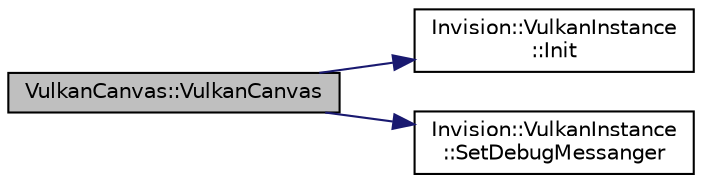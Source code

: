 digraph "VulkanCanvas::VulkanCanvas"
{
 // LATEX_PDF_SIZE
  edge [fontname="Helvetica",fontsize="10",labelfontname="Helvetica",labelfontsize="10"];
  node [fontname="Helvetica",fontsize="10",shape=record];
  rankdir="LR";
  Node1 [label="VulkanCanvas::VulkanCanvas",height=0.2,width=0.4,color="black", fillcolor="grey75", style="filled", fontcolor="black",tooltip=" "];
  Node1 -> Node2 [color="midnightblue",fontsize="10",style="solid",fontname="Helvetica"];
  Node2 [label="Invision::VulkanInstance\l::Init",height=0.2,width=0.4,color="black", fillcolor="white", style="filled",URL="$class_invision_1_1_vulkan_instance.html#a98a0878043ad3d80186dbc65b5b0accb",tooltip=" "];
  Node1 -> Node3 [color="midnightblue",fontsize="10",style="solid",fontname="Helvetica"];
  Node3 [label="Invision::VulkanInstance\l::SetDebugMessanger",height=0.2,width=0.4,color="black", fillcolor="white", style="filled",URL="$class_invision_1_1_vulkan_instance.html#a8eefa0e7463b67019b112fc537ae1ea0",tooltip=" "];
}
